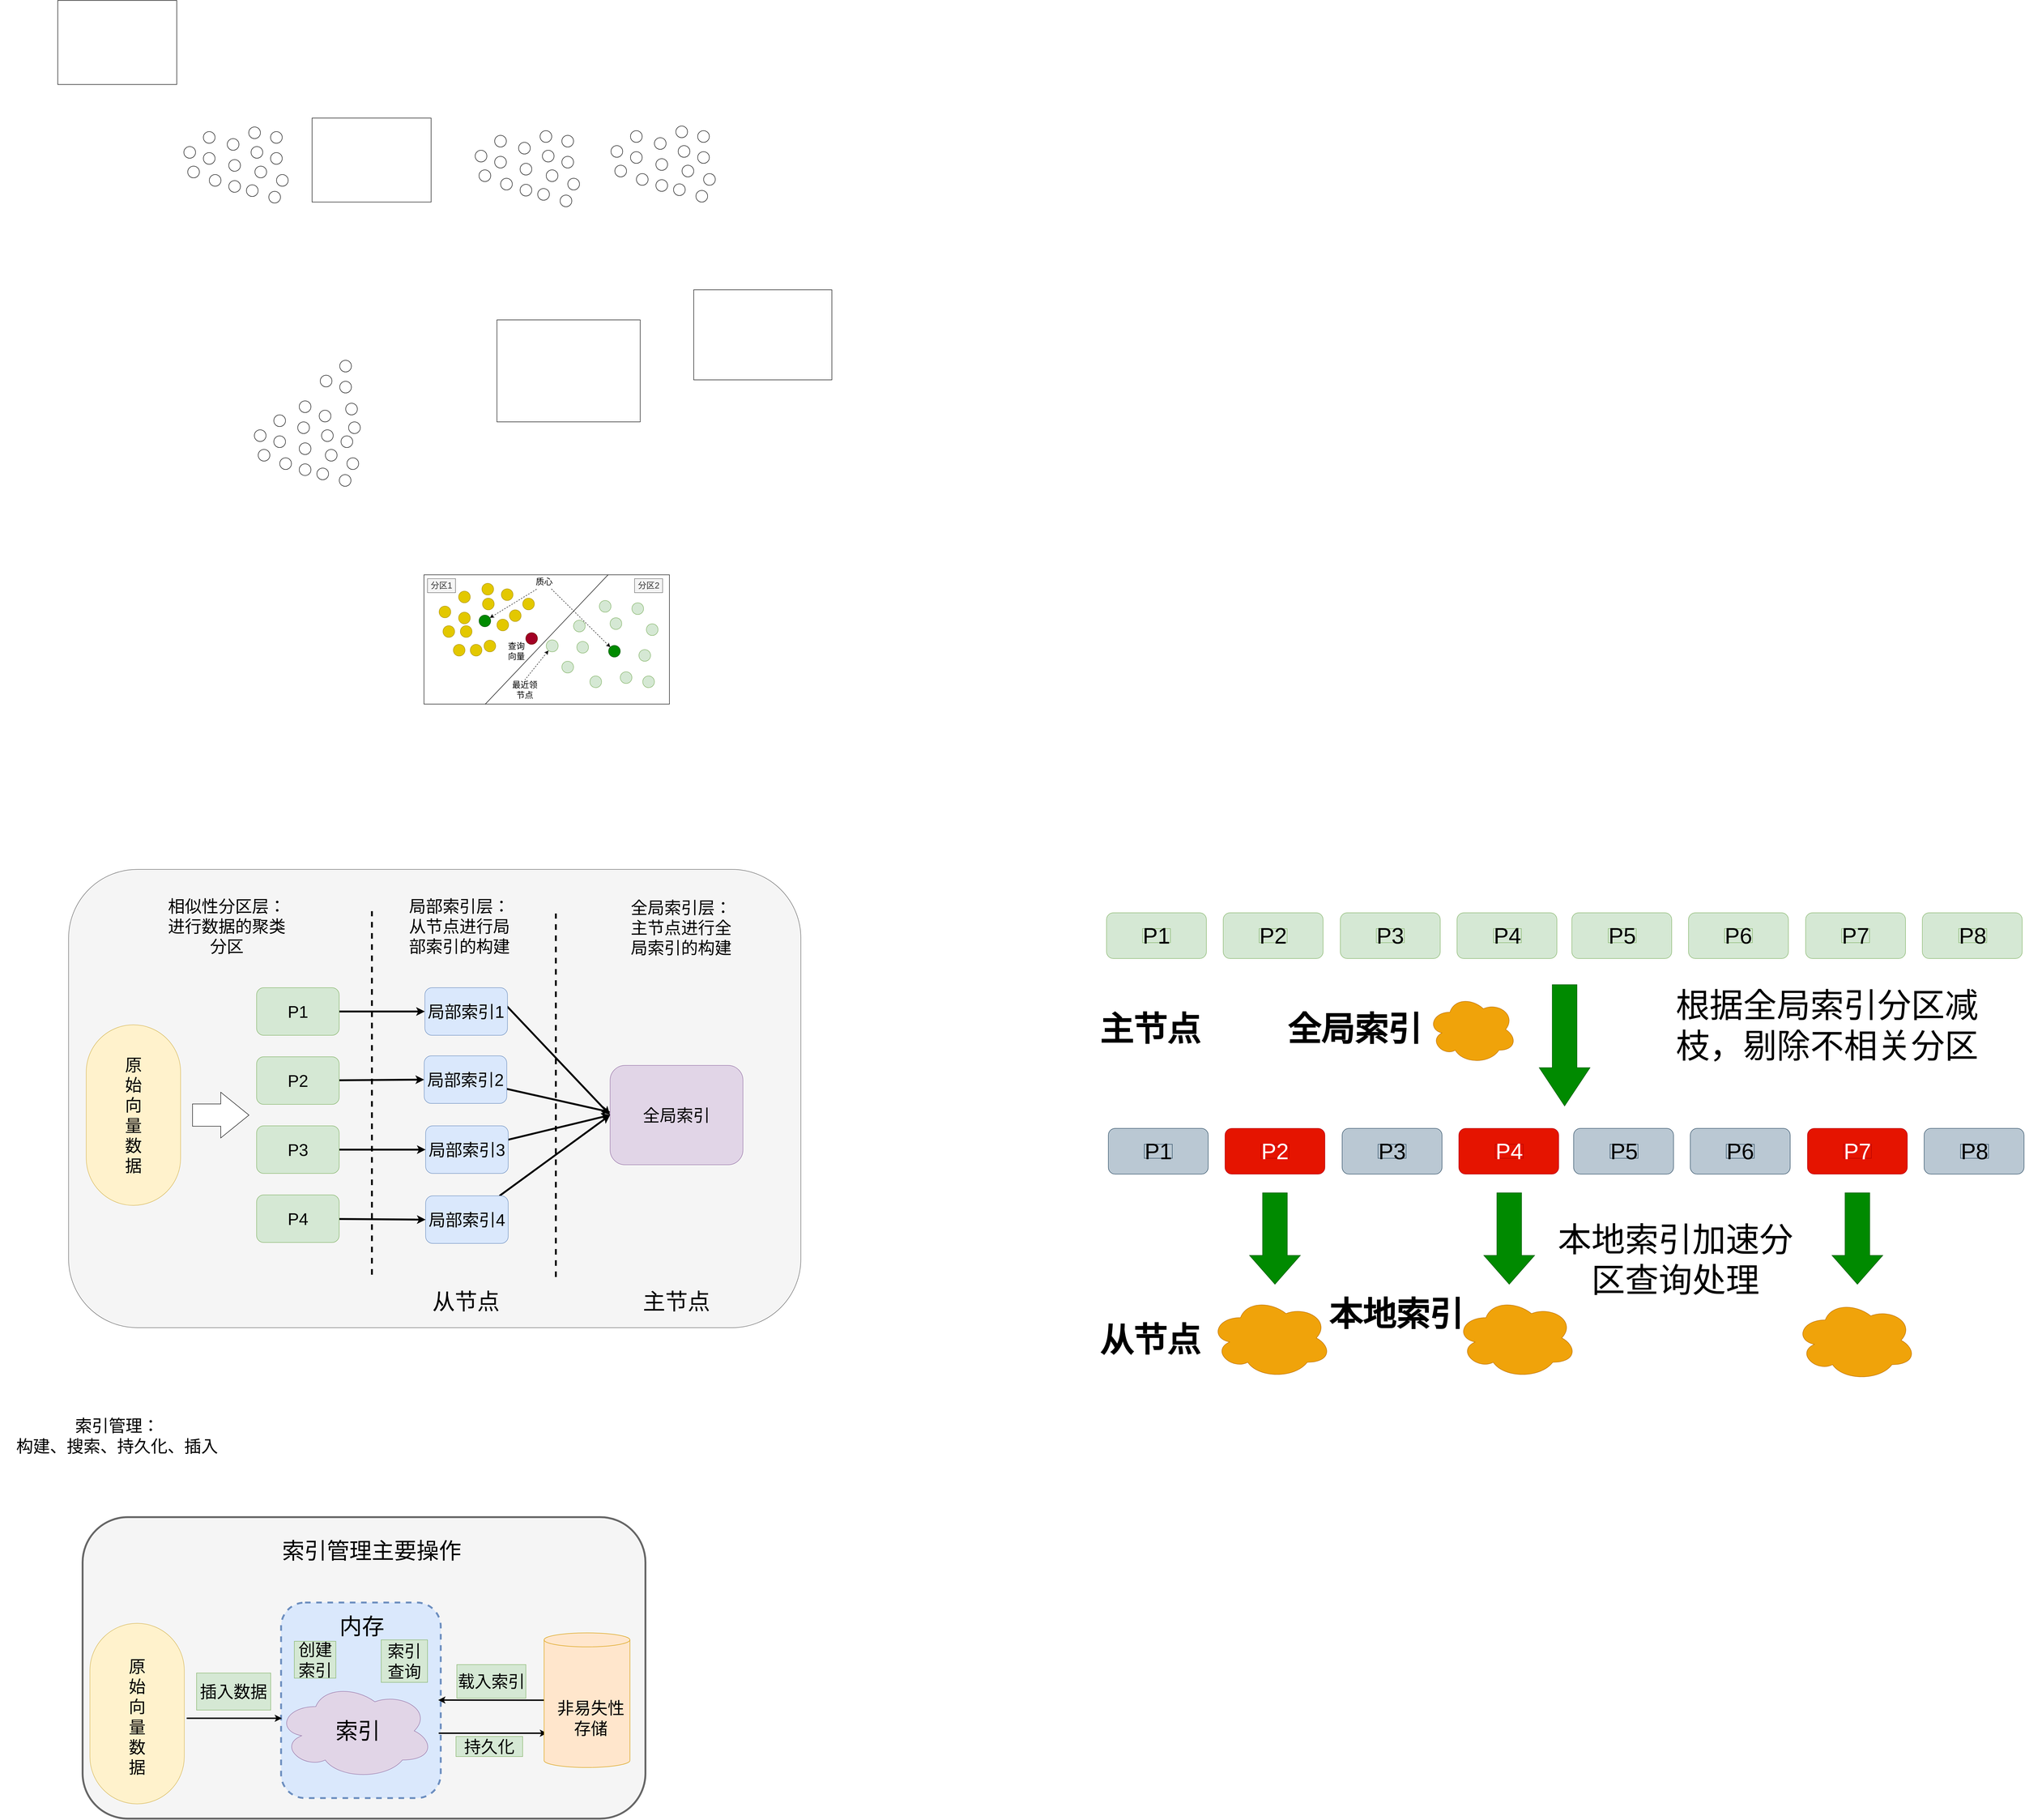 <mxfile version="16.0.0" type="github">
  <diagram id="qIW5ML4J-Icw4jlsT2Hg" name="Page-1">
    <mxGraphModel dx="7293" dy="5693" grid="0" gridSize="10" guides="1" tooltips="1" connect="1" arrows="1" fold="1" page="0" pageScale="1" pageWidth="827" pageHeight="1169" math="0" shadow="0">
      <root>
        <mxCell id="0" />
        <mxCell id="1" parent="0" />
        <mxCell id="DyQA5WAz914mw7-BLqGP-5" value="" style="rounded=0;whiteSpace=wrap;html=1;" vertex="1" parent="1">
          <mxGeometry x="-1378.53" y="-726.25" width="525.91" height="277" as="geometry" />
        </mxCell>
        <mxCell id="CZmBOX2CGXczauoR-C34-1" value="" style="rounded=1;whiteSpace=wrap;html=1;fontSize=36;strokeWidth=4;fillColor=#f5f5f5;fontColor=#333333;strokeColor=#666666;" parent="1" vertex="1">
          <mxGeometry x="-2110" y="1293" width="1206" height="646" as="geometry" />
        </mxCell>
        <mxCell id="CZmBOX2CGXczauoR-C34-2" value="" style="rounded=1;whiteSpace=wrap;html=1;fontSize=48;dashed=1;strokeWidth=4;fillColor=#dae8fc;strokeColor=#6c8ebf;" parent="1" vertex="1">
          <mxGeometry x="-1684.73" y="1476" width="342.12" height="419" as="geometry" />
        </mxCell>
        <mxCell id="CZmBOX2CGXczauoR-C34-3" value="" style="rounded=1;whiteSpace=wrap;html=1;fontSize=36;fillColor=#f5f5f5;fontColor=#333333;strokeColor=#666666;" parent="1" vertex="1">
          <mxGeometry x="-2140" y="-95" width="1569" height="982" as="geometry" />
        </mxCell>
        <mxCell id="CZmBOX2CGXczauoR-C34-4" value="" style="rounded=1;whiteSpace=wrap;html=1;fontSize=24;arcSize=50;direction=south;fillColor=#fff2cc;strokeColor=#d6b656;" parent="1" vertex="1">
          <mxGeometry x="-2102.25" y="238" width="202.25" height="387" as="geometry" />
        </mxCell>
        <mxCell id="CZmBOX2CGXczauoR-C34-5" value="&lt;font style=&quot;font-size: 36px&quot;&gt;原始向量数据&lt;/font&gt;" style="text;html=1;strokeColor=none;fillColor=none;align=center;verticalAlign=middle;whiteSpace=wrap;rounded=0;fontSize=24;" parent="1" vertex="1">
          <mxGeometry x="-2033.12" y="301.5" width="64" height="260" as="geometry" />
        </mxCell>
        <mxCell id="CZmBOX2CGXczauoR-C34-6" style="edgeStyle=none;rounded=0;orthogonalLoop=1;jettySize=auto;html=1;entryX=0;entryY=0.5;entryDx=0;entryDy=0;fontSize=36;strokeWidth=4;" parent="1" source="CZmBOX2CGXczauoR-C34-7" target="CZmBOX2CGXczauoR-C34-19" edge="1">
          <mxGeometry relative="1" as="geometry" />
        </mxCell>
        <mxCell id="CZmBOX2CGXczauoR-C34-7" value="P1" style="rounded=1;whiteSpace=wrap;html=1;fontSize=36;fillColor=#d5e8d4;strokeColor=#82b366;" parent="1" vertex="1">
          <mxGeometry x="-1737.25" y="158.5" width="177" height="102" as="geometry" />
        </mxCell>
        <mxCell id="CZmBOX2CGXczauoR-C34-8" style="edgeStyle=none;rounded=0;orthogonalLoop=1;jettySize=auto;html=1;entryX=0;entryY=0.5;entryDx=0;entryDy=0;fontSize=36;strokeWidth=4;" parent="1" source="CZmBOX2CGXczauoR-C34-9" target="CZmBOX2CGXczauoR-C34-21" edge="1">
          <mxGeometry relative="1" as="geometry" />
        </mxCell>
        <mxCell id="CZmBOX2CGXczauoR-C34-9" value="P2" style="rounded=1;whiteSpace=wrap;html=1;fontSize=36;fillColor=#d5e8d4;strokeColor=#82b366;" parent="1" vertex="1">
          <mxGeometry x="-1737.25" y="306.5" width="177" height="102" as="geometry" />
        </mxCell>
        <mxCell id="CZmBOX2CGXczauoR-C34-10" style="edgeStyle=none;rounded=0;orthogonalLoop=1;jettySize=auto;html=1;entryX=0;entryY=0.5;entryDx=0;entryDy=0;fontSize=36;strokeWidth=4;" parent="1" source="CZmBOX2CGXczauoR-C34-11" target="CZmBOX2CGXczauoR-C34-23" edge="1">
          <mxGeometry relative="1" as="geometry" />
        </mxCell>
        <mxCell id="CZmBOX2CGXczauoR-C34-11" value="P3" style="rounded=1;whiteSpace=wrap;html=1;fontSize=36;fillColor=#d5e8d4;strokeColor=#82b366;" parent="1" vertex="1">
          <mxGeometry x="-1737.25" y="454.5" width="177" height="102" as="geometry" />
        </mxCell>
        <mxCell id="CZmBOX2CGXczauoR-C34-12" style="edgeStyle=none;rounded=0;orthogonalLoop=1;jettySize=auto;html=1;entryX=0;entryY=0.5;entryDx=0;entryDy=0;fontSize=36;strokeWidth=4;" parent="1" source="CZmBOX2CGXczauoR-C34-13" target="CZmBOX2CGXczauoR-C34-25" edge="1">
          <mxGeometry relative="1" as="geometry" />
        </mxCell>
        <mxCell id="CZmBOX2CGXczauoR-C34-13" value="P4" style="rounded=1;whiteSpace=wrap;html=1;fontSize=36;fillColor=#d5e8d4;strokeColor=#82b366;" parent="1" vertex="1">
          <mxGeometry x="-1737.25" y="602.5" width="177" height="102" as="geometry" />
        </mxCell>
        <mxCell id="CZmBOX2CGXczauoR-C34-14" value="" style="shape=singleArrow;whiteSpace=wrap;html=1;fontSize=36;arrowWidth=0.486;arrowSize=0.5;" parent="1" vertex="1">
          <mxGeometry x="-1874.5" y="382.5" width="121" height="98" as="geometry" />
        </mxCell>
        <mxCell id="CZmBOX2CGXczauoR-C34-15" value="&lt;font style=&quot;font-size: 36px&quot;&gt;相似性分区层：进行数据的聚类分区&lt;/font&gt;" style="text;html=1;strokeColor=none;fillColor=none;align=center;verticalAlign=middle;whiteSpace=wrap;rounded=0;fontSize=36;" parent="1" vertex="1">
          <mxGeometry x="-1934.2" y="-33.5" width="266.25" height="120" as="geometry" />
        </mxCell>
        <mxCell id="CZmBOX2CGXczauoR-C34-16" value="" style="endArrow=none;html=1;rounded=0;fontSize=36;dashed=1;strokeWidth=4;" parent="1" edge="1">
          <mxGeometry width="50" height="50" relative="1" as="geometry">
            <mxPoint x="-1490.05" y="773.5" as="sourcePoint" />
            <mxPoint x="-1490.05" y="-5.5" as="targetPoint" />
          </mxGeometry>
        </mxCell>
        <mxCell id="CZmBOX2CGXczauoR-C34-17" value="" style="endArrow=none;html=1;rounded=0;fontSize=36;dashed=1;strokeWidth=4;" parent="1" edge="1">
          <mxGeometry width="50" height="50" relative="1" as="geometry">
            <mxPoint x="-1095.94" y="778.5" as="sourcePoint" />
            <mxPoint x="-1095.94" y="-0.5" as="targetPoint" />
          </mxGeometry>
        </mxCell>
        <mxCell id="CZmBOX2CGXczauoR-C34-18" style="edgeStyle=none;rounded=0;orthogonalLoop=1;jettySize=auto;html=1;entryX=0;entryY=0.5;entryDx=0;entryDy=0;fontSize=36;strokeWidth=4;" parent="1" target="CZmBOX2CGXczauoR-C34-28" edge="1">
          <mxGeometry relative="1" as="geometry">
            <mxPoint x="-1204.25" y="194.5" as="sourcePoint" />
          </mxGeometry>
        </mxCell>
        <mxCell id="CZmBOX2CGXczauoR-C34-19" value="局部索引1" style="rounded=1;whiteSpace=wrap;html=1;fontSize=36;fillColor=#dae8fc;strokeColor=#6c8ebf;" parent="1" vertex="1">
          <mxGeometry x="-1376.63" y="158.5" width="177" height="102" as="geometry" />
        </mxCell>
        <mxCell id="CZmBOX2CGXczauoR-C34-20" style="edgeStyle=none;rounded=0;orthogonalLoop=1;jettySize=auto;html=1;entryX=0.003;entryY=0.471;entryDx=0;entryDy=0;entryPerimeter=0;fontSize=36;strokeWidth=4;" parent="1" source="CZmBOX2CGXczauoR-C34-21" target="CZmBOX2CGXczauoR-C34-28" edge="1">
          <mxGeometry relative="1" as="geometry" />
        </mxCell>
        <mxCell id="CZmBOX2CGXczauoR-C34-21" value="局部索引2" style="rounded=1;whiteSpace=wrap;html=1;fontSize=36;fillColor=#dae8fc;strokeColor=#6c8ebf;" parent="1" vertex="1">
          <mxGeometry x="-1378.12" y="304.5" width="177" height="102" as="geometry" />
        </mxCell>
        <mxCell id="CZmBOX2CGXczauoR-C34-22" style="edgeStyle=none;rounded=0;orthogonalLoop=1;jettySize=auto;html=1;entryX=0;entryY=0.5;entryDx=0;entryDy=0;fontSize=36;strokeWidth=4;" parent="1" source="CZmBOX2CGXczauoR-C34-23" target="CZmBOX2CGXczauoR-C34-28" edge="1">
          <mxGeometry relative="1" as="geometry" />
        </mxCell>
        <mxCell id="CZmBOX2CGXczauoR-C34-23" value="局部索引3" style="rounded=1;whiteSpace=wrap;html=1;fontSize=36;fillColor=#dae8fc;strokeColor=#6c8ebf;" parent="1" vertex="1">
          <mxGeometry x="-1375" y="454.5" width="177" height="102" as="geometry" />
        </mxCell>
        <mxCell id="CZmBOX2CGXczauoR-C34-24" style="edgeStyle=none;rounded=0;orthogonalLoop=1;jettySize=auto;html=1;entryX=0;entryY=0.5;entryDx=0;entryDy=0;fontSize=36;strokeWidth=4;" parent="1" source="CZmBOX2CGXczauoR-C34-25" target="CZmBOX2CGXczauoR-C34-28" edge="1">
          <mxGeometry relative="1" as="geometry" />
        </mxCell>
        <mxCell id="CZmBOX2CGXczauoR-C34-25" value="局部索引4" style="rounded=1;whiteSpace=wrap;html=1;fontSize=36;fillColor=#dae8fc;strokeColor=#6c8ebf;" parent="1" vertex="1">
          <mxGeometry x="-1375" y="604.5" width="177" height="102" as="geometry" />
        </mxCell>
        <mxCell id="CZmBOX2CGXczauoR-C34-26" value="局部索引层：从节点进行局部索引的构建" style="text;html=1;strokeColor=none;fillColor=none;align=center;verticalAlign=middle;whiteSpace=wrap;rounded=0;fontSize=36;" parent="1" vertex="1">
          <mxGeometry x="-1415.49" y="-45" width="224.74" height="143" as="geometry" />
        </mxCell>
        <mxCell id="CZmBOX2CGXczauoR-C34-27" value="全局索引层：主节点进行全局索引的构建" style="text;html=1;strokeColor=none;fillColor=none;align=center;verticalAlign=middle;whiteSpace=wrap;rounded=0;fontSize=36;" parent="1" vertex="1">
          <mxGeometry x="-940.12" y="-41.5" width="224.74" height="143" as="geometry" />
        </mxCell>
        <mxCell id="CZmBOX2CGXczauoR-C34-28" value="全局索引" style="rounded=1;whiteSpace=wrap;html=1;fontSize=36;fillColor=#e1d5e7;strokeColor=#9673a6;" parent="1" vertex="1">
          <mxGeometry x="-979.72" y="325" width="284.72" height="213" as="geometry" />
        </mxCell>
        <mxCell id="CZmBOX2CGXczauoR-C34-29" value="索引管理：&lt;br&gt;构建、搜索、持久化、插入&lt;br&gt;" style="text;html=1;strokeColor=none;fillColor=none;align=center;verticalAlign=middle;whiteSpace=wrap;rounded=0;fontSize=36;" parent="1" vertex="1">
          <mxGeometry x="-2286.75" y="979" width="502" height="280" as="geometry" />
        </mxCell>
        <mxCell id="CZmBOX2CGXczauoR-C34-30" style="edgeStyle=none;rounded=0;orthogonalLoop=1;jettySize=auto;html=1;fontSize=36;strokeWidth=3;" parent="1" edge="1">
          <mxGeometry relative="1" as="geometry">
            <mxPoint x="-1347" y="1756" as="sourcePoint" />
            <mxPoint x="-1115" y="1756" as="targetPoint" />
          </mxGeometry>
        </mxCell>
        <mxCell id="CZmBOX2CGXczauoR-C34-31" value="" style="ellipse;shape=cloud;whiteSpace=wrap;html=1;fontSize=36;fillColor=#e1d5e7;strokeColor=#9673a6;" parent="1" vertex="1">
          <mxGeometry x="-1694.73" y="1647" width="337.45" height="208" as="geometry" />
        </mxCell>
        <mxCell id="CZmBOX2CGXczauoR-C34-32" value="" style="rounded=1;whiteSpace=wrap;html=1;fontSize=24;arcSize=50;direction=south;fillColor=#fff2cc;strokeColor=#d6b656;" parent="1" vertex="1">
          <mxGeometry x="-2094.34" y="1520.5" width="202.25" height="387" as="geometry" />
        </mxCell>
        <mxCell id="CZmBOX2CGXczauoR-C34-33" value="&lt;font style=&quot;font-size: 36px&quot;&gt;原始向量数据&lt;/font&gt;" style="text;html=1;strokeColor=none;fillColor=none;align=center;verticalAlign=middle;whiteSpace=wrap;rounded=0;fontSize=24;" parent="1" vertex="1">
          <mxGeometry x="-2025.22" y="1590.5" width="64" height="260" as="geometry" />
        </mxCell>
        <mxCell id="CZmBOX2CGXczauoR-C34-34" style="rounded=0;orthogonalLoop=1;jettySize=auto;html=1;fontSize=36;strokeWidth=3;exitX=0;exitY=0.5;exitDx=0;exitDy=0;exitPerimeter=0;" parent="1" source="CZmBOX2CGXczauoR-C34-35" edge="1">
          <mxGeometry relative="1" as="geometry">
            <mxPoint x="-1348" y="1685" as="targetPoint" />
          </mxGeometry>
        </mxCell>
        <mxCell id="CZmBOX2CGXczauoR-C34-35" value="" style="shape=cylinder3;whiteSpace=wrap;html=1;boundedLbl=1;backgroundOutline=1;size=15;fontSize=36;fillColor=#ffe6cc;strokeColor=#d79b00;" parent="1" vertex="1">
          <mxGeometry x="-1121.23" y="1541" width="184" height="288.5" as="geometry" />
        </mxCell>
        <mxCell id="CZmBOX2CGXczauoR-C34-36" value="持久化" style="text;html=1;strokeColor=#82b366;fillColor=#d5e8d4;align=center;verticalAlign=middle;whiteSpace=wrap;rounded=0;fontSize=36;" parent="1" vertex="1">
          <mxGeometry x="-1309.99" y="1763" width="142.99" height="43" as="geometry" />
        </mxCell>
        <mxCell id="CZmBOX2CGXczauoR-C34-37" value="载入索引" style="text;html=1;strokeColor=#82b366;fillColor=#d5e8d4;align=center;verticalAlign=middle;whiteSpace=wrap;rounded=0;fontSize=36;" parent="1" vertex="1">
          <mxGeometry x="-1308.12" y="1609" width="148" height="72" as="geometry" />
        </mxCell>
        <mxCell id="CZmBOX2CGXczauoR-C34-38" value="插入数据" style="text;html=1;strokeColor=#82b366;fillColor=#d5e8d4;align=center;verticalAlign=middle;whiteSpace=wrap;rounded=0;fontSize=36;" parent="1" vertex="1">
          <mxGeometry x="-1865.86" y="1627" width="159" height="79.5" as="geometry" />
        </mxCell>
        <mxCell id="CZmBOX2CGXczauoR-C34-39" value="&lt;font style=&quot;font-size: 48px&quot;&gt;索引&lt;/font&gt;" style="text;html=1;strokeColor=none;fillColor=none;align=center;verticalAlign=middle;whiteSpace=wrap;rounded=0;fontSize=36;" parent="1" vertex="1">
          <mxGeometry x="-1593.74" y="1736" width="148" height="30" as="geometry" />
        </mxCell>
        <mxCell id="CZmBOX2CGXczauoR-C34-40" value="&lt;font style=&quot;font-size: 48px&quot;&gt;内存&lt;/font&gt;" style="text;html=1;strokeColor=none;fillColor=none;align=center;verticalAlign=middle;whiteSpace=wrap;rounded=0;dashed=1;fontSize=48;" parent="1" vertex="1">
          <mxGeometry x="-1587.99" y="1457" width="153" height="140" as="geometry" />
        </mxCell>
        <mxCell id="CZmBOX2CGXczauoR-C34-41" value="" style="endArrow=classic;html=1;rounded=0;fontSize=36;strokeWidth=3;" parent="1" edge="1">
          <mxGeometry width="50" height="50" relative="1" as="geometry">
            <mxPoint x="-1887" y="1724.0" as="sourcePoint" />
            <mxPoint x="-1683" y="1724.0" as="targetPoint" />
          </mxGeometry>
        </mxCell>
        <mxCell id="CZmBOX2CGXczauoR-C34-42" value="非易失性存储" style="text;html=1;strokeColor=none;fillColor=none;align=center;verticalAlign=middle;whiteSpace=wrap;rounded=0;fontSize=36;" parent="1" vertex="1">
          <mxGeometry x="-1098" y="1702.75" width="154.23" height="43" as="geometry" />
        </mxCell>
        <mxCell id="CZmBOX2CGXczauoR-C34-43" value="创建索引" style="text;html=1;strokeColor=#82b366;fillColor=#d5e8d4;align=center;verticalAlign=middle;whiteSpace=wrap;rounded=0;fontSize=36;" parent="1" vertex="1">
          <mxGeometry x="-1656.38" y="1559" width="89" height="79" as="geometry" />
        </mxCell>
        <mxCell id="CZmBOX2CGXczauoR-C34-44" value="索引查询" style="text;html=1;strokeColor=#82b366;fillColor=#d5e8d4;align=center;verticalAlign=middle;whiteSpace=wrap;rounded=0;fontSize=36;" parent="1" vertex="1">
          <mxGeometry x="-1470.23" y="1556" width="99.23" height="91" as="geometry" />
        </mxCell>
        <mxCell id="CZmBOX2CGXczauoR-C34-45" value="&lt;font style=&quot;font-size: 48px&quot;&gt;索引管理主要操作&lt;/font&gt;" style="text;html=1;strokeColor=none;fillColor=none;align=center;verticalAlign=middle;whiteSpace=wrap;rounded=1;dashed=1;fontSize=48;" parent="1" vertex="1">
          <mxGeometry x="-1700.26" y="1295" width="419" height="140" as="geometry" />
        </mxCell>
        <mxCell id="CZmBOX2CGXczauoR-C34-46" value="&lt;font style=&quot;font-size: 48px&quot;&gt;从节点&lt;/font&gt;" style="text;html=1;strokeColor=none;fillColor=none;align=center;verticalAlign=middle;whiteSpace=wrap;rounded=0;" parent="1" vertex="1">
          <mxGeometry x="-1380.82" y="805" width="185.38" height="52" as="geometry" />
        </mxCell>
        <mxCell id="CZmBOX2CGXczauoR-C34-47" value="&lt;font style=&quot;font-size: 48px&quot;&gt;主节点&lt;/font&gt;" style="text;html=1;strokeColor=none;fillColor=none;align=center;verticalAlign=middle;whiteSpace=wrap;rounded=0;" parent="1" vertex="1">
          <mxGeometry x="-930.05" y="816" width="185.38" height="30" as="geometry" />
        </mxCell>
        <mxCell id="2JOY8OT8ZH7SU-0Lw7vG-3" value="" style="rounded=1;whiteSpace=wrap;html=1;fillColor=#d5e8d4;strokeColor=#82b366;" parent="1" vertex="1">
          <mxGeometry x="84" y="-2" width="214" height="98" as="geometry" />
        </mxCell>
        <mxCell id="2JOY8OT8ZH7SU-0Lw7vG-4" value="" style="rounded=1;whiteSpace=wrap;html=1;fillColor=#d5e8d4;strokeColor=#82b366;" parent="1" vertex="1">
          <mxGeometry x="334" y="-2" width="214" height="98" as="geometry" />
        </mxCell>
        <mxCell id="2JOY8OT8ZH7SU-0Lw7vG-14" value="&lt;font style=&quot;font-size: 48px&quot;&gt;P2&lt;/font&gt;" style="text;html=1;strokeColor=#82b366;fillColor=#d5e8d4;align=center;verticalAlign=middle;whiteSpace=wrap;rounded=0;" parent="1" vertex="1">
          <mxGeometry x="411" y="32" width="60" height="30" as="geometry" />
        </mxCell>
        <mxCell id="2JOY8OT8ZH7SU-0Lw7vG-15" value="&lt;font style=&quot;font-size: 48px&quot;&gt;P1&lt;/font&gt;" style="text;html=1;strokeColor=#82b366;fillColor=#d5e8d4;align=center;verticalAlign=middle;whiteSpace=wrap;rounded=0;" parent="1" vertex="1">
          <mxGeometry x="161" y="32" width="60" height="30" as="geometry" />
        </mxCell>
        <mxCell id="2JOY8OT8ZH7SU-0Lw7vG-20" value="" style="rounded=1;whiteSpace=wrap;html=1;fillColor=#d5e8d4;strokeColor=#82b366;" parent="1" vertex="1">
          <mxGeometry x="585" y="-2" width="214" height="98" as="geometry" />
        </mxCell>
        <mxCell id="2JOY8OT8ZH7SU-0Lw7vG-21" value="" style="rounded=1;whiteSpace=wrap;html=1;fillColor=#d5e8d4;strokeColor=#82b366;" parent="1" vertex="1">
          <mxGeometry x="835" y="-2" width="214" height="98" as="geometry" />
        </mxCell>
        <mxCell id="2JOY8OT8ZH7SU-0Lw7vG-22" value="&lt;font style=&quot;font-size: 48px&quot;&gt;P4&lt;/font&gt;" style="text;html=1;strokeColor=#82b366;fillColor=#d5e8d4;align=center;verticalAlign=middle;whiteSpace=wrap;rounded=0;" parent="1" vertex="1">
          <mxGeometry x="913" y="32" width="60" height="30" as="geometry" />
        </mxCell>
        <mxCell id="2JOY8OT8ZH7SU-0Lw7vG-23" value="&lt;font style=&quot;font-size: 48px&quot;&gt;P3&lt;/font&gt;" style="text;html=1;strokeColor=#82b366;fillColor=#d5e8d4;align=center;verticalAlign=middle;whiteSpace=wrap;rounded=0;" parent="1" vertex="1">
          <mxGeometry x="662" y="32" width="60" height="30" as="geometry" />
        </mxCell>
        <mxCell id="2JOY8OT8ZH7SU-0Lw7vG-24" value="" style="rounded=1;whiteSpace=wrap;html=1;fillColor=#d5e8d4;strokeColor=#82b366;" parent="1" vertex="1">
          <mxGeometry x="1081" y="-2" width="214" height="98" as="geometry" />
        </mxCell>
        <mxCell id="2JOY8OT8ZH7SU-0Lw7vG-25" value="" style="rounded=1;whiteSpace=wrap;html=1;fillColor=#d5e8d4;strokeColor=#82b366;" parent="1" vertex="1">
          <mxGeometry x="1331" y="-2" width="214" height="98" as="geometry" />
        </mxCell>
        <mxCell id="2JOY8OT8ZH7SU-0Lw7vG-26" value="&lt;font style=&quot;font-size: 48px&quot;&gt;P6&lt;/font&gt;" style="text;html=1;strokeColor=#82b366;fillColor=#d5e8d4;align=center;verticalAlign=middle;whiteSpace=wrap;rounded=0;" parent="1" vertex="1">
          <mxGeometry x="1408" y="32" width="60" height="30" as="geometry" />
        </mxCell>
        <mxCell id="2JOY8OT8ZH7SU-0Lw7vG-27" value="&lt;font style=&quot;font-size: 48px&quot;&gt;P5&lt;/font&gt;" style="text;html=1;strokeColor=#82b366;fillColor=#d5e8d4;align=center;verticalAlign=middle;whiteSpace=wrap;rounded=0;" parent="1" vertex="1">
          <mxGeometry x="1159" y="32" width="60" height="30" as="geometry" />
        </mxCell>
        <mxCell id="2JOY8OT8ZH7SU-0Lw7vG-28" value="" style="rounded=1;whiteSpace=wrap;html=1;fillColor=#d5e8d4;strokeColor=#82b366;" parent="1" vertex="1">
          <mxGeometry x="1582" y="-2" width="214" height="98" as="geometry" />
        </mxCell>
        <mxCell id="2JOY8OT8ZH7SU-0Lw7vG-29" value="" style="rounded=1;whiteSpace=wrap;html=1;fillColor=#d5e8d4;strokeColor=#82b366;" parent="1" vertex="1">
          <mxGeometry x="1832" y="-2" width="214" height="98" as="geometry" />
        </mxCell>
        <mxCell id="2JOY8OT8ZH7SU-0Lw7vG-30" value="&lt;font style=&quot;font-size: 48px&quot;&gt;P8&lt;/font&gt;" style="text;html=1;strokeColor=#82b366;fillColor=#d5e8d4;align=center;verticalAlign=middle;whiteSpace=wrap;rounded=0;" parent="1" vertex="1">
          <mxGeometry x="1910" y="32" width="60" height="30" as="geometry" />
        </mxCell>
        <mxCell id="2JOY8OT8ZH7SU-0Lw7vG-31" value="&lt;font style=&quot;font-size: 48px&quot;&gt;P7&lt;/font&gt;" style="text;html=1;strokeColor=#82b366;fillColor=#d5e8d4;align=center;verticalAlign=middle;whiteSpace=wrap;rounded=0;" parent="1" vertex="1">
          <mxGeometry x="1659" y="32" width="60" height="30" as="geometry" />
        </mxCell>
        <mxCell id="2JOY8OT8ZH7SU-0Lw7vG-32" value="" style="shape=singleArrow;direction=south;whiteSpace=wrap;html=1;fontSize=48;arrowWidth=0.486;arrowSize=0.316;fillColor=#008a00;fontColor=#ffffff;strokeColor=#005700;" parent="1" vertex="1">
          <mxGeometry x="1011" y="152" width="109" height="260" as="geometry" />
        </mxCell>
        <mxCell id="2JOY8OT8ZH7SU-0Lw7vG-33" value="" style="ellipse;shape=cloud;whiteSpace=wrap;html=1;fontSize=48;fillColor=#f0a30a;fontColor=#000000;strokeColor=#BD7000;" parent="1" vertex="1">
          <mxGeometry x="772" y="174" width="191" height="148" as="geometry" />
        </mxCell>
        <mxCell id="2JOY8OT8ZH7SU-0Lw7vG-34" value="&lt;b&gt;&lt;font style=&quot;font-size: 72px&quot;&gt;全局索引&lt;/font&gt;&lt;/b&gt;" style="text;html=1;strokeColor=none;fillColor=none;align=center;verticalAlign=middle;whiteSpace=wrap;rounded=0;fontSize=48;" parent="1" vertex="1">
          <mxGeometry x="463" y="233" width="305" height="30" as="geometry" />
        </mxCell>
        <mxCell id="2JOY8OT8ZH7SU-0Lw7vG-35" value="根据全局索引分区减枝，剔除不相关分区" style="text;html=1;strokeColor=none;fillColor=none;align=center;verticalAlign=middle;whiteSpace=wrap;rounded=0;fontSize=72;" parent="1" vertex="1">
          <mxGeometry x="1285" y="225" width="686" height="30" as="geometry" />
        </mxCell>
        <mxCell id="2JOY8OT8ZH7SU-0Lw7vG-36" value="" style="rounded=1;whiteSpace=wrap;html=1;fillColor=#bac8d3;strokeColor=#23445d;" parent="1" vertex="1">
          <mxGeometry x="87.86" y="460" width="214" height="98" as="geometry" />
        </mxCell>
        <mxCell id="2JOY8OT8ZH7SU-0Lw7vG-37" value="" style="rounded=1;whiteSpace=wrap;html=1;fillColor=#e51400;strokeColor=#B20000;fontColor=#ffffff;" parent="1" vertex="1">
          <mxGeometry x="337.86" y="460" width="214" height="98" as="geometry" />
        </mxCell>
        <mxCell id="2JOY8OT8ZH7SU-0Lw7vG-38" value="&lt;font style=&quot;font-size: 48px&quot;&gt;P2&lt;/font&gt;" style="text;html=1;strokeColor=#B20000;fillColor=#e51400;align=center;verticalAlign=middle;whiteSpace=wrap;rounded=0;fontColor=#ffffff;" parent="1" vertex="1">
          <mxGeometry x="414.86" y="494" width="60" height="30" as="geometry" />
        </mxCell>
        <mxCell id="2JOY8OT8ZH7SU-0Lw7vG-39" value="&lt;font style=&quot;font-size: 48px&quot;&gt;P1&lt;/font&gt;" style="text;html=1;strokeColor=#23445d;fillColor=#bac8d3;align=center;verticalAlign=middle;whiteSpace=wrap;rounded=0;" parent="1" vertex="1">
          <mxGeometry x="164.86" y="494" width="60" height="30" as="geometry" />
        </mxCell>
        <mxCell id="2JOY8OT8ZH7SU-0Lw7vG-40" value="" style="rounded=1;whiteSpace=wrap;html=1;fillColor=#bac8d3;strokeColor=#23445d;" parent="1" vertex="1">
          <mxGeometry x="588.86" y="460" width="214" height="98" as="geometry" />
        </mxCell>
        <mxCell id="2JOY8OT8ZH7SU-0Lw7vG-41" value="" style="rounded=1;whiteSpace=wrap;html=1;fillColor=#e51400;strokeColor=#B20000;fontColor=#ffffff;" parent="1" vertex="1">
          <mxGeometry x="838.86" y="460" width="214" height="98" as="geometry" />
        </mxCell>
        <mxCell id="2JOY8OT8ZH7SU-0Lw7vG-42" value="&lt;font style=&quot;font-size: 48px&quot;&gt;P4&lt;/font&gt;" style="text;html=1;strokeColor=#B20000;fillColor=#e51400;align=center;verticalAlign=middle;whiteSpace=wrap;rounded=0;fontColor=#ffffff;" parent="1" vertex="1">
          <mxGeometry x="916.86" y="494" width="60" height="30" as="geometry" />
        </mxCell>
        <mxCell id="2JOY8OT8ZH7SU-0Lw7vG-43" value="&lt;font style=&quot;font-size: 48px&quot;&gt;P3&lt;/font&gt;" style="text;html=1;strokeColor=#23445d;fillColor=#bac8d3;align=center;verticalAlign=middle;whiteSpace=wrap;rounded=0;" parent="1" vertex="1">
          <mxGeometry x="665.86" y="494" width="60" height="30" as="geometry" />
        </mxCell>
        <mxCell id="2JOY8OT8ZH7SU-0Lw7vG-44" value="" style="rounded=1;whiteSpace=wrap;html=1;fillColor=#bac8d3;strokeColor=#23445d;" parent="1" vertex="1">
          <mxGeometry x="1084.86" y="460" width="214" height="98" as="geometry" />
        </mxCell>
        <mxCell id="2JOY8OT8ZH7SU-0Lw7vG-45" value="" style="rounded=1;whiteSpace=wrap;html=1;fillColor=#bac8d3;strokeColor=#23445d;" parent="1" vertex="1">
          <mxGeometry x="1334.86" y="460" width="214" height="98" as="geometry" />
        </mxCell>
        <mxCell id="2JOY8OT8ZH7SU-0Lw7vG-46" value="&lt;font style=&quot;font-size: 48px&quot;&gt;P6&lt;/font&gt;" style="text;html=1;strokeColor=#23445d;fillColor=#bac8d3;align=center;verticalAlign=middle;whiteSpace=wrap;rounded=0;" parent="1" vertex="1">
          <mxGeometry x="1411.86" y="494" width="60" height="30" as="geometry" />
        </mxCell>
        <mxCell id="2JOY8OT8ZH7SU-0Lw7vG-47" value="&lt;font style=&quot;font-size: 48px&quot;&gt;P5&lt;/font&gt;" style="text;html=1;strokeColor=#23445d;fillColor=#bac8d3;align=center;verticalAlign=middle;whiteSpace=wrap;rounded=0;" parent="1" vertex="1">
          <mxGeometry x="1162.86" y="494" width="60" height="30" as="geometry" />
        </mxCell>
        <mxCell id="2JOY8OT8ZH7SU-0Lw7vG-48" value="" style="rounded=1;whiteSpace=wrap;html=1;fillColor=#e51400;strokeColor=#B20000;fontColor=#ffffff;" parent="1" vertex="1">
          <mxGeometry x="1585.86" y="460" width="214" height="98" as="geometry" />
        </mxCell>
        <mxCell id="2JOY8OT8ZH7SU-0Lw7vG-49" value="" style="rounded=1;whiteSpace=wrap;html=1;fillColor=#bac8d3;strokeColor=#23445d;" parent="1" vertex="1">
          <mxGeometry x="1835.86" y="460" width="214" height="98" as="geometry" />
        </mxCell>
        <mxCell id="2JOY8OT8ZH7SU-0Lw7vG-50" value="&lt;font style=&quot;font-size: 48px&quot;&gt;P8&lt;/font&gt;" style="text;html=1;strokeColor=#23445d;fillColor=#bac8d3;align=center;verticalAlign=middle;whiteSpace=wrap;rounded=0;" parent="1" vertex="1">
          <mxGeometry x="1913.86" y="494" width="60" height="30" as="geometry" />
        </mxCell>
        <mxCell id="2JOY8OT8ZH7SU-0Lw7vG-51" value="&lt;font style=&quot;font-size: 48px&quot;&gt;P7&lt;/font&gt;" style="text;html=1;strokeColor=#B20000;fillColor=#e51400;align=center;verticalAlign=middle;whiteSpace=wrap;rounded=0;fontColor=#ffffff;" parent="1" vertex="1">
          <mxGeometry x="1662.86" y="494" width="60" height="30" as="geometry" />
        </mxCell>
        <mxCell id="2JOY8OT8ZH7SU-0Lw7vG-52" value="" style="shape=singleArrow;direction=south;whiteSpace=wrap;html=1;fontSize=48;arrowWidth=0.486;arrowSize=0.316;fillColor=#008a00;fontColor=#ffffff;strokeColor=#005700;" parent="1" vertex="1">
          <mxGeometry x="390.36" y="598" width="109" height="196" as="geometry" />
        </mxCell>
        <mxCell id="2JOY8OT8ZH7SU-0Lw7vG-53" value="" style="shape=singleArrow;direction=south;whiteSpace=wrap;html=1;fontSize=48;arrowWidth=0.486;arrowSize=0.316;fillColor=#008a00;fontColor=#ffffff;strokeColor=#005700;" parent="1" vertex="1">
          <mxGeometry x="892.36" y="598" width="109" height="196" as="geometry" />
        </mxCell>
        <mxCell id="2JOY8OT8ZH7SU-0Lw7vG-54" value="" style="shape=singleArrow;direction=south;whiteSpace=wrap;html=1;fontSize=48;arrowWidth=0.486;arrowSize=0.316;fillColor=#008a00;fontColor=#ffffff;strokeColor=#005700;" parent="1" vertex="1">
          <mxGeometry x="1638.36" y="598" width="109" height="196" as="geometry" />
        </mxCell>
        <mxCell id="2JOY8OT8ZH7SU-0Lw7vG-55" value="" style="ellipse;shape=cloud;whiteSpace=wrap;html=1;fontSize=72;fillColor=#f0a30a;fontColor=#000000;strokeColor=#BD7000;" parent="1" vertex="1">
          <mxGeometry x="306" y="822" width="260" height="174" as="geometry" />
        </mxCell>
        <mxCell id="2JOY8OT8ZH7SU-0Lw7vG-56" value="" style="ellipse;shape=cloud;whiteSpace=wrap;html=1;fontSize=72;fillColor=#f0a30a;fontColor=#000000;strokeColor=#BD7000;" parent="1" vertex="1">
          <mxGeometry x="832" y="822" width="260" height="174" as="geometry" />
        </mxCell>
        <mxCell id="2JOY8OT8ZH7SU-0Lw7vG-57" value="" style="ellipse;shape=cloud;whiteSpace=wrap;html=1;fontSize=72;fillColor=#f0a30a;fontColor=#000000;strokeColor=#BD7000;" parent="1" vertex="1">
          <mxGeometry x="1559" y="827" width="260" height="174" as="geometry" />
        </mxCell>
        <mxCell id="2JOY8OT8ZH7SU-0Lw7vG-58" value="&lt;b&gt;&lt;font style=&quot;font-size: 72px&quot;&gt;本地索引&lt;/font&gt;&lt;/b&gt;" style="text;html=1;strokeColor=none;fillColor=none;align=center;verticalAlign=middle;whiteSpace=wrap;rounded=0;fontSize=48;" parent="1" vertex="1">
          <mxGeometry x="551.86" y="844" width="305" height="30" as="geometry" />
        </mxCell>
        <mxCell id="2JOY8OT8ZH7SU-0Lw7vG-59" value="&lt;span style=&quot;font-size: 72px&quot;&gt;&lt;b&gt;主节点&lt;/b&gt;&lt;/span&gt;" style="text;html=1;strokeColor=none;fillColor=none;align=center;verticalAlign=middle;whiteSpace=wrap;rounded=0;fontSize=48;" parent="1" vertex="1">
          <mxGeometry x="25" y="233" width="305" height="30" as="geometry" />
        </mxCell>
        <mxCell id="2JOY8OT8ZH7SU-0Lw7vG-60" value="&lt;span style=&quot;font-size: 72px&quot;&gt;&lt;b&gt;从节点&lt;/b&gt;&lt;/span&gt;" style="text;html=1;strokeColor=none;fillColor=none;align=center;verticalAlign=middle;whiteSpace=wrap;rounded=0;fontSize=48;" parent="1" vertex="1">
          <mxGeometry x="25" y="899" width="305" height="30" as="geometry" />
        </mxCell>
        <mxCell id="2JOY8OT8ZH7SU-0Lw7vG-61" value="本地索引加速分区查询处理" style="text;html=1;strokeColor=none;fillColor=none;align=center;verticalAlign=middle;whiteSpace=wrap;rounded=0;fontSize=72;" parent="1" vertex="1">
          <mxGeometry x="1018" y="727" width="570" height="30" as="geometry" />
        </mxCell>
        <mxCell id="DyQA5WAz914mw7-BLqGP-6" style="rounded=0;orthogonalLoop=1;jettySize=auto;html=1;entryX=0.25;entryY=1;entryDx=0;entryDy=0;" edge="1" parent="1" source="DyQA5WAz914mw7-BLqGP-5" target="DyQA5WAz914mw7-BLqGP-5">
          <mxGeometry relative="1" as="geometry" />
        </mxCell>
        <mxCell id="DyQA5WAz914mw7-BLqGP-7" style="edgeStyle=none;rounded=0;orthogonalLoop=1;jettySize=auto;html=1;entryX=0.25;entryY=1;entryDx=0;entryDy=0;" edge="1" parent="1" source="DyQA5WAz914mw7-BLqGP-5" target="DyQA5WAz914mw7-BLqGP-5">
          <mxGeometry relative="1" as="geometry" />
        </mxCell>
        <mxCell id="DyQA5WAz914mw7-BLqGP-8" style="edgeStyle=none;rounded=0;orthogonalLoop=1;jettySize=auto;html=1;entryX=0.25;entryY=1;entryDx=0;entryDy=0;" edge="1" parent="1" source="DyQA5WAz914mw7-BLqGP-5" target="DyQA5WAz914mw7-BLqGP-5">
          <mxGeometry relative="1" as="geometry" />
        </mxCell>
        <mxCell id="DyQA5WAz914mw7-BLqGP-13" value="" style="ellipse;whiteSpace=wrap;html=1;aspect=fixed;" vertex="1" parent="1">
          <mxGeometry x="-1602" y="-1654" width="25" height="25" as="geometry" />
        </mxCell>
        <mxCell id="DyQA5WAz914mw7-BLqGP-14" value="" style="ellipse;whiteSpace=wrap;html=1;aspect=fixed;" vertex="1" parent="1">
          <mxGeometry x="-1560.25" y="-1641" width="25" height="25" as="geometry" />
        </mxCell>
        <mxCell id="DyQA5WAz914mw7-BLqGP-16" value="" style="ellipse;whiteSpace=wrap;html=1;aspect=fixed;" vertex="1" parent="1">
          <mxGeometry x="-1593.74" y="-1612" width="25" height="25" as="geometry" />
        </mxCell>
        <mxCell id="DyQA5WAz914mw7-BLqGP-17" value="" style="ellipse;whiteSpace=wrap;html=1;aspect=fixed;" vertex="1" parent="1">
          <mxGeometry x="-1560.25" y="-1686" width="25" height="25" as="geometry" />
        </mxCell>
        <mxCell id="DyQA5WAz914mw7-BLqGP-32" value="" style="ellipse;whiteSpace=wrap;html=1;aspect=fixed;" vertex="1" parent="1">
          <mxGeometry x="-1547.51" y="-1594" width="25" height="25" as="geometry" />
        </mxCell>
        <mxCell id="DyQA5WAz914mw7-BLqGP-33" value="" style="ellipse;whiteSpace=wrap;html=1;aspect=fixed;" vertex="1" parent="1">
          <mxGeometry x="-1505.76" y="-1581" width="25" height="25" as="geometry" />
        </mxCell>
        <mxCell id="DyQA5WAz914mw7-BLqGP-34" value="" style="ellipse;whiteSpace=wrap;html=1;aspect=fixed;" vertex="1" parent="1">
          <mxGeometry x="-1463" y="-1696" width="25" height="25" as="geometry" />
        </mxCell>
        <mxCell id="DyQA5WAz914mw7-BLqGP-35" value="" style="ellipse;whiteSpace=wrap;html=1;aspect=fixed;" vertex="1" parent="1">
          <mxGeometry x="-1505.76" y="-1626" width="25" height="25" as="geometry" />
        </mxCell>
        <mxCell id="DyQA5WAz914mw7-BLqGP-37" value="" style="ellipse;whiteSpace=wrap;html=1;aspect=fixed;" vertex="1" parent="1">
          <mxGeometry x="-1458.02" y="-1654" width="25" height="25" as="geometry" />
        </mxCell>
        <mxCell id="DyQA5WAz914mw7-BLqGP-38" value="" style="ellipse;whiteSpace=wrap;html=1;aspect=fixed;" vertex="1" parent="1">
          <mxGeometry x="-1416.27" y="-1641" width="25" height="25" as="geometry" />
        </mxCell>
        <mxCell id="DyQA5WAz914mw7-BLqGP-39" value="" style="ellipse;whiteSpace=wrap;html=1;aspect=fixed;" vertex="1" parent="1">
          <mxGeometry x="-1449.76" y="-1612" width="25" height="25" as="geometry" />
        </mxCell>
        <mxCell id="DyQA5WAz914mw7-BLqGP-40" value="" style="ellipse;whiteSpace=wrap;html=1;aspect=fixed;" vertex="1" parent="1">
          <mxGeometry x="-1416.27" y="-1686" width="25" height="25" as="geometry" />
        </mxCell>
        <mxCell id="DyQA5WAz914mw7-BLqGP-41" value="" style="ellipse;whiteSpace=wrap;html=1;aspect=fixed;" vertex="1" parent="1">
          <mxGeometry x="-1403.53" y="-1594" width="25" height="25" as="geometry" />
        </mxCell>
        <mxCell id="DyQA5WAz914mw7-BLqGP-42" value="" style="ellipse;whiteSpace=wrap;html=1;aspect=fixed;" vertex="1" parent="1">
          <mxGeometry x="-1468" y="-1572" width="25" height="25" as="geometry" />
        </mxCell>
        <mxCell id="DyQA5WAz914mw7-BLqGP-43" value="" style="ellipse;whiteSpace=wrap;html=1;aspect=fixed;" vertex="1" parent="1">
          <mxGeometry x="-1509" y="-1671" width="25" height="25" as="geometry" />
        </mxCell>
        <mxCell id="DyQA5WAz914mw7-BLqGP-44" value="" style="ellipse;whiteSpace=wrap;html=1;aspect=fixed;" vertex="1" parent="1">
          <mxGeometry x="-1420" y="-1558" width="25" height="25" as="geometry" />
        </mxCell>
        <mxCell id="DyQA5WAz914mw7-BLqGP-46" value="" style="ellipse;whiteSpace=wrap;html=1;aspect=fixed;" vertex="1" parent="1">
          <mxGeometry x="-1893" y="-1644" width="25" height="25" as="geometry" />
        </mxCell>
        <mxCell id="DyQA5WAz914mw7-BLqGP-47" value="" style="ellipse;whiteSpace=wrap;html=1;aspect=fixed;" vertex="1" parent="1">
          <mxGeometry x="-1851.25" y="-1631" width="25" height="25" as="geometry" />
        </mxCell>
        <mxCell id="DyQA5WAz914mw7-BLqGP-48" value="" style="ellipse;whiteSpace=wrap;html=1;aspect=fixed;" vertex="1" parent="1">
          <mxGeometry x="-1884.74" y="-1602" width="25" height="25" as="geometry" />
        </mxCell>
        <mxCell id="DyQA5WAz914mw7-BLqGP-49" value="" style="ellipse;whiteSpace=wrap;html=1;aspect=fixed;" vertex="1" parent="1">
          <mxGeometry x="-1851.25" y="-1676" width="25" height="25" as="geometry" />
        </mxCell>
        <mxCell id="DyQA5WAz914mw7-BLqGP-50" value="" style="ellipse;whiteSpace=wrap;html=1;aspect=fixed;" vertex="1" parent="1">
          <mxGeometry x="-1838.51" y="-1584" width="25" height="25" as="geometry" />
        </mxCell>
        <mxCell id="DyQA5WAz914mw7-BLqGP-51" value="" style="ellipse;whiteSpace=wrap;html=1;aspect=fixed;" vertex="1" parent="1">
          <mxGeometry x="-1796.76" y="-1571" width="25" height="25" as="geometry" />
        </mxCell>
        <mxCell id="DyQA5WAz914mw7-BLqGP-52" value="" style="ellipse;whiteSpace=wrap;html=1;aspect=fixed;" vertex="1" parent="1">
          <mxGeometry x="-1754" y="-1686" width="25" height="25" as="geometry" />
        </mxCell>
        <mxCell id="DyQA5WAz914mw7-BLqGP-53" value="" style="ellipse;whiteSpace=wrap;html=1;aspect=fixed;" vertex="1" parent="1">
          <mxGeometry x="-1796.76" y="-1616" width="25" height="25" as="geometry" />
        </mxCell>
        <mxCell id="DyQA5WAz914mw7-BLqGP-54" value="" style="ellipse;whiteSpace=wrap;html=1;aspect=fixed;" vertex="1" parent="1">
          <mxGeometry x="-1749.02" y="-1644" width="25" height="25" as="geometry" />
        </mxCell>
        <mxCell id="DyQA5WAz914mw7-BLqGP-55" value="" style="ellipse;whiteSpace=wrap;html=1;aspect=fixed;" vertex="1" parent="1">
          <mxGeometry x="-1707.27" y="-1631" width="25" height="25" as="geometry" />
        </mxCell>
        <mxCell id="DyQA5WAz914mw7-BLqGP-56" value="" style="ellipse;whiteSpace=wrap;html=1;aspect=fixed;" vertex="1" parent="1">
          <mxGeometry x="-1740.76" y="-1602" width="25" height="25" as="geometry" />
        </mxCell>
        <mxCell id="DyQA5WAz914mw7-BLqGP-57" value="" style="ellipse;whiteSpace=wrap;html=1;aspect=fixed;" vertex="1" parent="1">
          <mxGeometry x="-1707.27" y="-1676" width="25" height="25" as="geometry" />
        </mxCell>
        <mxCell id="DyQA5WAz914mw7-BLqGP-58" value="" style="ellipse;whiteSpace=wrap;html=1;aspect=fixed;" vertex="1" parent="1">
          <mxGeometry x="-1694.53" y="-1584" width="25" height="25" as="geometry" />
        </mxCell>
        <mxCell id="DyQA5WAz914mw7-BLqGP-59" value="" style="ellipse;whiteSpace=wrap;html=1;aspect=fixed;" vertex="1" parent="1">
          <mxGeometry x="-1759" y="-1562" width="25" height="25" as="geometry" />
        </mxCell>
        <mxCell id="DyQA5WAz914mw7-BLqGP-60" value="" style="ellipse;whiteSpace=wrap;html=1;aspect=fixed;" vertex="1" parent="1">
          <mxGeometry x="-1800" y="-1661" width="25" height="25" as="geometry" />
        </mxCell>
        <mxCell id="DyQA5WAz914mw7-BLqGP-61" value="" style="ellipse;whiteSpace=wrap;html=1;aspect=fixed;" vertex="1" parent="1">
          <mxGeometry x="-1711" y="-1548" width="25" height="25" as="geometry" />
        </mxCell>
        <mxCell id="DyQA5WAz914mw7-BLqGP-64" value="" style="ellipse;whiteSpace=wrap;html=1;aspect=fixed;" vertex="1" parent="1">
          <mxGeometry x="-977.79" y="-1646" width="25" height="25" as="geometry" />
        </mxCell>
        <mxCell id="DyQA5WAz914mw7-BLqGP-65" value="" style="ellipse;whiteSpace=wrap;html=1;aspect=fixed;" vertex="1" parent="1">
          <mxGeometry x="-936.04" y="-1633" width="25" height="25" as="geometry" />
        </mxCell>
        <mxCell id="DyQA5WAz914mw7-BLqGP-66" value="" style="ellipse;whiteSpace=wrap;html=1;aspect=fixed;" vertex="1" parent="1">
          <mxGeometry x="-969.53" y="-1604" width="25" height="25" as="geometry" />
        </mxCell>
        <mxCell id="DyQA5WAz914mw7-BLqGP-67" value="" style="ellipse;whiteSpace=wrap;html=1;aspect=fixed;" vertex="1" parent="1">
          <mxGeometry x="-936.04" y="-1678" width="25" height="25" as="geometry" />
        </mxCell>
        <mxCell id="DyQA5WAz914mw7-BLqGP-68" value="" style="ellipse;whiteSpace=wrap;html=1;aspect=fixed;" vertex="1" parent="1">
          <mxGeometry x="-923.3" y="-1586" width="25" height="25" as="geometry" />
        </mxCell>
        <mxCell id="DyQA5WAz914mw7-BLqGP-69" value="" style="ellipse;whiteSpace=wrap;html=1;aspect=fixed;" vertex="1" parent="1">
          <mxGeometry x="-881.55" y="-1573" width="25" height="25" as="geometry" />
        </mxCell>
        <mxCell id="DyQA5WAz914mw7-BLqGP-70" value="" style="ellipse;whiteSpace=wrap;html=1;aspect=fixed;" vertex="1" parent="1">
          <mxGeometry x="-838.79" y="-1688" width="25" height="25" as="geometry" />
        </mxCell>
        <mxCell id="DyQA5WAz914mw7-BLqGP-71" value="" style="ellipse;whiteSpace=wrap;html=1;aspect=fixed;" vertex="1" parent="1">
          <mxGeometry x="-881.55" y="-1618" width="25" height="25" as="geometry" />
        </mxCell>
        <mxCell id="DyQA5WAz914mw7-BLqGP-72" value="" style="ellipse;whiteSpace=wrap;html=1;aspect=fixed;" vertex="1" parent="1">
          <mxGeometry x="-833.81" y="-1646" width="25" height="25" as="geometry" />
        </mxCell>
        <mxCell id="DyQA5WAz914mw7-BLqGP-73" value="" style="ellipse;whiteSpace=wrap;html=1;aspect=fixed;" vertex="1" parent="1">
          <mxGeometry x="-792.06" y="-1633" width="25" height="25" as="geometry" />
        </mxCell>
        <mxCell id="DyQA5WAz914mw7-BLqGP-74" value="" style="ellipse;whiteSpace=wrap;html=1;aspect=fixed;" vertex="1" parent="1">
          <mxGeometry x="-825.55" y="-1604" width="25" height="25" as="geometry" />
        </mxCell>
        <mxCell id="DyQA5WAz914mw7-BLqGP-75" value="" style="ellipse;whiteSpace=wrap;html=1;aspect=fixed;" vertex="1" parent="1">
          <mxGeometry x="-792.06" y="-1678" width="25" height="25" as="geometry" />
        </mxCell>
        <mxCell id="DyQA5WAz914mw7-BLqGP-76" value="" style="ellipse;whiteSpace=wrap;html=1;aspect=fixed;" vertex="1" parent="1">
          <mxGeometry x="-779.32" y="-1586" width="25" height="25" as="geometry" />
        </mxCell>
        <mxCell id="DyQA5WAz914mw7-BLqGP-77" value="" style="ellipse;whiteSpace=wrap;html=1;aspect=fixed;" vertex="1" parent="1">
          <mxGeometry x="-843.79" y="-1564" width="25" height="25" as="geometry" />
        </mxCell>
        <mxCell id="DyQA5WAz914mw7-BLqGP-78" value="" style="ellipse;whiteSpace=wrap;html=1;aspect=fixed;" vertex="1" parent="1">
          <mxGeometry x="-884.79" y="-1663" width="25" height="25" as="geometry" />
        </mxCell>
        <mxCell id="DyQA5WAz914mw7-BLqGP-79" value="" style="ellipse;whiteSpace=wrap;html=1;aspect=fixed;" vertex="1" parent="1">
          <mxGeometry x="-795.79" y="-1550" width="25" height="25" as="geometry" />
        </mxCell>
        <mxCell id="DyQA5WAz914mw7-BLqGP-80" value="" style="ellipse;whiteSpace=wrap;html=1;aspect=fixed;" vertex="1" parent="1">
          <mxGeometry x="-1268.79" y="-1636" width="25" height="25" as="geometry" />
        </mxCell>
        <mxCell id="DyQA5WAz914mw7-BLqGP-81" value="" style="ellipse;whiteSpace=wrap;html=1;aspect=fixed;" vertex="1" parent="1">
          <mxGeometry x="-1227.04" y="-1623" width="25" height="25" as="geometry" />
        </mxCell>
        <mxCell id="DyQA5WAz914mw7-BLqGP-82" value="" style="ellipse;whiteSpace=wrap;html=1;aspect=fixed;" vertex="1" parent="1">
          <mxGeometry x="-1260.53" y="-1594" width="25" height="25" as="geometry" />
        </mxCell>
        <mxCell id="DyQA5WAz914mw7-BLqGP-83" value="" style="ellipse;whiteSpace=wrap;html=1;aspect=fixed;" vertex="1" parent="1">
          <mxGeometry x="-1227.04" y="-1668" width="25" height="25" as="geometry" />
        </mxCell>
        <mxCell id="DyQA5WAz914mw7-BLqGP-84" value="" style="ellipse;whiteSpace=wrap;html=1;aspect=fixed;" vertex="1" parent="1">
          <mxGeometry x="-1214.3" y="-1576" width="25" height="25" as="geometry" />
        </mxCell>
        <mxCell id="DyQA5WAz914mw7-BLqGP-85" value="" style="ellipse;whiteSpace=wrap;html=1;aspect=fixed;" vertex="1" parent="1">
          <mxGeometry x="-1172.55" y="-1563" width="25" height="25" as="geometry" />
        </mxCell>
        <mxCell id="DyQA5WAz914mw7-BLqGP-86" value="" style="ellipse;whiteSpace=wrap;html=1;aspect=fixed;" vertex="1" parent="1">
          <mxGeometry x="-1129.79" y="-1678" width="25" height="25" as="geometry" />
        </mxCell>
        <mxCell id="DyQA5WAz914mw7-BLqGP-87" value="" style="ellipse;whiteSpace=wrap;html=1;aspect=fixed;" vertex="1" parent="1">
          <mxGeometry x="-1172.55" y="-1608" width="25" height="25" as="geometry" />
        </mxCell>
        <mxCell id="DyQA5WAz914mw7-BLqGP-88" value="" style="ellipse;whiteSpace=wrap;html=1;aspect=fixed;" vertex="1" parent="1">
          <mxGeometry x="-1124.81" y="-1636" width="25" height="25" as="geometry" />
        </mxCell>
        <mxCell id="DyQA5WAz914mw7-BLqGP-89" value="" style="ellipse;whiteSpace=wrap;html=1;aspect=fixed;" vertex="1" parent="1">
          <mxGeometry x="-1083.06" y="-1623" width="25" height="25" as="geometry" />
        </mxCell>
        <mxCell id="DyQA5WAz914mw7-BLqGP-90" value="" style="ellipse;whiteSpace=wrap;html=1;aspect=fixed;" vertex="1" parent="1">
          <mxGeometry x="-1116.55" y="-1594" width="25" height="25" as="geometry" />
        </mxCell>
        <mxCell id="DyQA5WAz914mw7-BLqGP-91" value="" style="ellipse;whiteSpace=wrap;html=1;aspect=fixed;" vertex="1" parent="1">
          <mxGeometry x="-1083.06" y="-1668" width="25" height="25" as="geometry" />
        </mxCell>
        <mxCell id="DyQA5WAz914mw7-BLqGP-92" value="" style="ellipse;whiteSpace=wrap;html=1;aspect=fixed;" vertex="1" parent="1">
          <mxGeometry x="-1070.32" y="-1576" width="25" height="25" as="geometry" />
        </mxCell>
        <mxCell id="DyQA5WAz914mw7-BLqGP-93" value="" style="ellipse;whiteSpace=wrap;html=1;aspect=fixed;" vertex="1" parent="1">
          <mxGeometry x="-1134.79" y="-1554" width="25" height="25" as="geometry" />
        </mxCell>
        <mxCell id="DyQA5WAz914mw7-BLqGP-94" value="" style="ellipse;whiteSpace=wrap;html=1;aspect=fixed;" vertex="1" parent="1">
          <mxGeometry x="-1175.79" y="-1653" width="25" height="25" as="geometry" />
        </mxCell>
        <mxCell id="DyQA5WAz914mw7-BLqGP-95" value="" style="ellipse;whiteSpace=wrap;html=1;aspect=fixed;" vertex="1" parent="1">
          <mxGeometry x="-1086.79" y="-1540" width="25" height="25" as="geometry" />
        </mxCell>
        <mxCell id="DyQA5WAz914mw7-BLqGP-97" value="" style="rounded=0;whiteSpace=wrap;html=1;" vertex="1" parent="1">
          <mxGeometry x="-1618.26" y="-1705" width="255" height="180" as="geometry" />
        </mxCell>
        <mxCell id="DyQA5WAz914mw7-BLqGP-98" value="" style="ellipse;whiteSpace=wrap;html=1;aspect=fixed;" vertex="1" parent="1">
          <mxGeometry x="-1742" y="-1037" width="25" height="25" as="geometry" />
        </mxCell>
        <mxCell id="DyQA5WAz914mw7-BLqGP-99" value="" style="ellipse;whiteSpace=wrap;html=1;aspect=fixed;" vertex="1" parent="1">
          <mxGeometry x="-1700.25" y="-1024" width="25" height="25" as="geometry" />
        </mxCell>
        <mxCell id="DyQA5WAz914mw7-BLqGP-100" value="" style="ellipse;whiteSpace=wrap;html=1;aspect=fixed;" vertex="1" parent="1">
          <mxGeometry x="-1733.74" y="-995" width="25" height="25" as="geometry" />
        </mxCell>
        <mxCell id="DyQA5WAz914mw7-BLqGP-101" value="" style="ellipse;whiteSpace=wrap;html=1;aspect=fixed;" vertex="1" parent="1">
          <mxGeometry x="-1700.25" y="-1069" width="25" height="25" as="geometry" />
        </mxCell>
        <mxCell id="DyQA5WAz914mw7-BLqGP-102" value="" style="ellipse;whiteSpace=wrap;html=1;aspect=fixed;" vertex="1" parent="1">
          <mxGeometry x="-1687.51" y="-977" width="25" height="25" as="geometry" />
        </mxCell>
        <mxCell id="DyQA5WAz914mw7-BLqGP-103" value="" style="ellipse;whiteSpace=wrap;html=1;aspect=fixed;" vertex="1" parent="1">
          <mxGeometry x="-1645.76" y="-964" width="25" height="25" as="geometry" />
        </mxCell>
        <mxCell id="DyQA5WAz914mw7-BLqGP-104" value="" style="ellipse;whiteSpace=wrap;html=1;aspect=fixed;" vertex="1" parent="1">
          <mxGeometry x="-1603" y="-1079" width="25" height="25" as="geometry" />
        </mxCell>
        <mxCell id="DyQA5WAz914mw7-BLqGP-105" value="" style="ellipse;whiteSpace=wrap;html=1;aspect=fixed;" vertex="1" parent="1">
          <mxGeometry x="-1645.76" y="-1009" width="25" height="25" as="geometry" />
        </mxCell>
        <mxCell id="DyQA5WAz914mw7-BLqGP-106" value="" style="ellipse;whiteSpace=wrap;html=1;aspect=fixed;" vertex="1" parent="1">
          <mxGeometry x="-1598.02" y="-1037" width="25" height="25" as="geometry" />
        </mxCell>
        <mxCell id="DyQA5WAz914mw7-BLqGP-107" value="" style="ellipse;whiteSpace=wrap;html=1;aspect=fixed;" vertex="1" parent="1">
          <mxGeometry x="-1556.27" y="-1024" width="25" height="25" as="geometry" />
        </mxCell>
        <mxCell id="DyQA5WAz914mw7-BLqGP-108" value="" style="ellipse;whiteSpace=wrap;html=1;aspect=fixed;" vertex="1" parent="1">
          <mxGeometry x="-1589.76" y="-995" width="25" height="25" as="geometry" />
        </mxCell>
        <mxCell id="DyQA5WAz914mw7-BLqGP-109" value="" style="ellipse;whiteSpace=wrap;html=1;aspect=fixed;" vertex="1" parent="1">
          <mxGeometry x="-1540" y="-1054" width="25" height="25" as="geometry" />
        </mxCell>
        <mxCell id="DyQA5WAz914mw7-BLqGP-110" value="" style="ellipse;whiteSpace=wrap;html=1;aspect=fixed;" vertex="1" parent="1">
          <mxGeometry x="-1543.53" y="-977" width="25" height="25" as="geometry" />
        </mxCell>
        <mxCell id="DyQA5WAz914mw7-BLqGP-111" value="" style="ellipse;whiteSpace=wrap;html=1;aspect=fixed;" vertex="1" parent="1">
          <mxGeometry x="-1608" y="-955" width="25" height="25" as="geometry" />
        </mxCell>
        <mxCell id="DyQA5WAz914mw7-BLqGP-112" value="" style="ellipse;whiteSpace=wrap;html=1;aspect=fixed;" vertex="1" parent="1">
          <mxGeometry x="-1649" y="-1054" width="25" height="25" as="geometry" />
        </mxCell>
        <mxCell id="DyQA5WAz914mw7-BLqGP-113" value="" style="ellipse;whiteSpace=wrap;html=1;aspect=fixed;" vertex="1" parent="1">
          <mxGeometry x="-1560" y="-941" width="25" height="25" as="geometry" />
        </mxCell>
        <mxCell id="DyQA5WAz914mw7-BLqGP-115" value="" style="ellipse;whiteSpace=wrap;html=1;aspect=fixed;" vertex="1" parent="1">
          <mxGeometry x="-1600.75" y="-1154" width="25" height="25" as="geometry" />
        </mxCell>
        <mxCell id="DyQA5WAz914mw7-BLqGP-116" value="" style="ellipse;whiteSpace=wrap;html=1;aspect=fixed;" vertex="1" parent="1">
          <mxGeometry x="-1559" y="-1141" width="25" height="25" as="geometry" />
        </mxCell>
        <mxCell id="DyQA5WAz914mw7-BLqGP-117" value="" style="ellipse;whiteSpace=wrap;html=1;aspect=fixed;" vertex="1" parent="1">
          <mxGeometry x="-1645.76" y="-1099" width="25" height="25" as="geometry" />
        </mxCell>
        <mxCell id="DyQA5WAz914mw7-BLqGP-118" value="" style="ellipse;whiteSpace=wrap;html=1;aspect=fixed;" vertex="1" parent="1">
          <mxGeometry x="-1559" y="-1186" width="25" height="25" as="geometry" />
        </mxCell>
        <mxCell id="DyQA5WAz914mw7-BLqGP-119" value="" style="ellipse;whiteSpace=wrap;html=1;aspect=fixed;" vertex="1" parent="1">
          <mxGeometry x="-1546.26" y="-1094" width="25" height="25" as="geometry" />
        </mxCell>
        <mxCell id="DyQA5WAz914mw7-BLqGP-120" value="" style="rounded=0;whiteSpace=wrap;html=1;" vertex="1" parent="1">
          <mxGeometry x="-800.55" y="-1337" width="296" height="193" as="geometry" />
        </mxCell>
        <mxCell id="DyQA5WAz914mw7-BLqGP-172" style="edgeStyle=none;rounded=0;orthogonalLoop=1;jettySize=auto;html=1;entryX=0.5;entryY=0;entryDx=0;entryDy=0;dashed=1;fontSize=18;startArrow=classic;startFill=1;endArrow=none;endFill=0;" edge="1" parent="1" source="DyQA5WAz914mw7-BLqGP-121" target="DyQA5WAz914mw7-BLqGP-174">
          <mxGeometry relative="1" as="geometry">
            <mxPoint x="-1124.155" y="-390" as="targetPoint" />
          </mxGeometry>
        </mxCell>
        <mxCell id="DyQA5WAz914mw7-BLqGP-121" value="" style="ellipse;whiteSpace=wrap;html=1;aspect=fixed;fillColor=#d5e8d4;strokeColor=#82b366;" vertex="1" parent="1">
          <mxGeometry x="-1116.55" y="-586.75" width="25.5" height="25.5" as="geometry" />
        </mxCell>
        <mxCell id="DyQA5WAz914mw7-BLqGP-122" value="" style="ellipse;whiteSpace=wrap;html=1;aspect=fixed;fillColor=#d5e8d4;strokeColor=#82b366;" vertex="1" parent="1">
          <mxGeometry x="-1058.06" y="-629" width="25" height="25" as="geometry" />
        </mxCell>
        <mxCell id="DyQA5WAz914mw7-BLqGP-123" value="" style="ellipse;whiteSpace=wrap;html=1;aspect=fixed;fillColor=#d5e8d4;strokeColor=#82b366;" vertex="1" parent="1">
          <mxGeometry x="-1083.06" y="-541" width="25" height="25" as="geometry" />
        </mxCell>
        <mxCell id="DyQA5WAz914mw7-BLqGP-124" value="" style="ellipse;whiteSpace=wrap;html=1;aspect=fixed;fillColor=#d5e8d4;strokeColor=#82b366;" vertex="1" parent="1">
          <mxGeometry x="-1002.79" y="-671.25" width="25" height="25" as="geometry" />
        </mxCell>
        <mxCell id="DyQA5WAz914mw7-BLqGP-125" value="" style="ellipse;whiteSpace=wrap;html=1;aspect=fixed;fillColor=#d5e8d4;strokeColor=#82b366;" vertex="1" parent="1">
          <mxGeometry x="-1023" y="-509.5" width="25" height="25" as="geometry" />
        </mxCell>
        <mxCell id="DyQA5WAz914mw7-BLqGP-126" value="" style="ellipse;whiteSpace=wrap;html=1;aspect=fixed;fillColor=#d5e8d4;strokeColor=#82b366;" vertex="1" parent="1">
          <mxGeometry x="-957.96" y="-518.5" width="25" height="25" as="geometry" />
        </mxCell>
        <mxCell id="DyQA5WAz914mw7-BLqGP-127" value="" style="ellipse;whiteSpace=wrap;html=1;aspect=fixed;fillColor=#d5e8d4;strokeColor=#82b366;" vertex="1" parent="1">
          <mxGeometry x="-932.96" y="-666.25" width="25" height="25" as="geometry" />
        </mxCell>
        <mxCell id="DyQA5WAz914mw7-BLqGP-128" value="" style="ellipse;whiteSpace=wrap;html=1;aspect=fixed;fillColor=#d5e8d4;strokeColor=#82b366;" vertex="1" parent="1">
          <mxGeometry x="-1051" y="-583.5" width="25" height="25" as="geometry" />
        </mxCell>
        <mxCell id="DyQA5WAz914mw7-BLqGP-129" value="" style="ellipse;whiteSpace=wrap;html=1;aspect=fixed;fillColor=#d5e8d4;strokeColor=#82b366;" vertex="1" parent="1">
          <mxGeometry x="-902" y="-621.25" width="25" height="25" as="geometry" />
        </mxCell>
        <mxCell id="DyQA5WAz914mw7-BLqGP-130" value="" style="ellipse;whiteSpace=wrap;html=1;aspect=fixed;fillColor=#d5e8d4;strokeColor=#82b366;" vertex="1" parent="1">
          <mxGeometry x="-909.79" y="-509.5" width="25" height="25" as="geometry" />
        </mxCell>
        <mxCell id="DyQA5WAz914mw7-BLqGP-131" value="" style="ellipse;whiteSpace=wrap;html=1;aspect=fixed;fillColor=#d5e8d4;strokeColor=#82b366;" vertex="1" parent="1">
          <mxGeometry x="-918.0" y="-566" width="25" height="25" as="geometry" />
        </mxCell>
        <mxCell id="DyQA5WAz914mw7-BLqGP-132" value="" style="ellipse;whiteSpace=wrap;html=1;aspect=fixed;fillColor=#d5e8d4;strokeColor=#82b366;" vertex="1" parent="1">
          <mxGeometry x="-979.72" y="-634.25" width="25" height="25" as="geometry" />
        </mxCell>
        <mxCell id="DyQA5WAz914mw7-BLqGP-134" value="" style="ellipse;whiteSpace=wrap;html=1;aspect=fixed;fillColor=#e3c800;fontColor=#000000;strokeColor=#B09500;" vertex="1" parent="1">
          <mxGeometry x="-1346.1" y="-659.25" width="25" height="25" as="geometry" />
        </mxCell>
        <mxCell id="DyQA5WAz914mw7-BLqGP-135" value="" style="ellipse;whiteSpace=wrap;html=1;aspect=fixed;fillColor=#e3c800;fontColor=#000000;strokeColor=#B09500;" vertex="1" parent="1">
          <mxGeometry x="-1304.35" y="-646.25" width="25" height="25" as="geometry" />
        </mxCell>
        <mxCell id="DyQA5WAz914mw7-BLqGP-136" value="" style="ellipse;whiteSpace=wrap;html=1;aspect=fixed;fillColor=#e3c800;fontColor=#000000;strokeColor=#B09500;" vertex="1" parent="1">
          <mxGeometry x="-1337.84" y="-617.25" width="25" height="25" as="geometry" />
        </mxCell>
        <mxCell id="DyQA5WAz914mw7-BLqGP-137" value="" style="ellipse;whiteSpace=wrap;html=1;aspect=fixed;fillColor=#e3c800;fontColor=#000000;strokeColor=#B09500;" vertex="1" parent="1">
          <mxGeometry x="-1304.35" y="-691.25" width="25" height="25" as="geometry" />
        </mxCell>
        <mxCell id="DyQA5WAz914mw7-BLqGP-138" value="" style="ellipse;whiteSpace=wrap;html=1;aspect=fixed;fillColor=#e3c800;fontColor=#000000;strokeColor=#B09500;" vertex="1" parent="1">
          <mxGeometry x="-1300.63" y="-617.25" width="25" height="25" as="geometry" />
        </mxCell>
        <mxCell id="DyQA5WAz914mw7-BLqGP-139" value="" style="ellipse;whiteSpace=wrap;html=1;aspect=fixed;fillColor=#e3c800;fontColor=#000000;strokeColor=#B09500;" vertex="1" parent="1">
          <mxGeometry x="-1249.86" y="-586.25" width="25" height="25" as="geometry" />
        </mxCell>
        <mxCell id="DyQA5WAz914mw7-BLqGP-140" value="" style="ellipse;whiteSpace=wrap;html=1;aspect=fixed;fillColor=#e3c800;fontColor=#000000;strokeColor=#B09500;" vertex="1" parent="1">
          <mxGeometry x="-1212.76" y="-696.25" width="25" height="25" as="geometry" />
        </mxCell>
        <mxCell id="DyQA5WAz914mw7-BLqGP-167" style="edgeStyle=none;rounded=0;orthogonalLoop=1;jettySize=auto;html=1;entryX=0.25;entryY=1;entryDx=0;entryDy=0;dashed=1;fontSize=18;startArrow=classic;startFill=1;endArrow=none;endFill=0;" edge="1" parent="1" source="DyQA5WAz914mw7-BLqGP-141" target="DyQA5WAz914mw7-BLqGP-163">
          <mxGeometry relative="1" as="geometry" />
        </mxCell>
        <mxCell id="DyQA5WAz914mw7-BLqGP-141" value="" style="ellipse;whiteSpace=wrap;html=1;aspect=fixed;fillColor=#008a00;fontColor=#ffffff;strokeColor=#005700;" vertex="1" parent="1">
          <mxGeometry x="-1260.53" y="-640" width="25" height="25" as="geometry" />
        </mxCell>
        <mxCell id="DyQA5WAz914mw7-BLqGP-142" value="" style="ellipse;whiteSpace=wrap;html=1;aspect=fixed;fillColor=#e3c800;fontColor=#000000;strokeColor=#B09500;" vertex="1" parent="1">
          <mxGeometry x="-1195.44" y="-651.25" width="25" height="25" as="geometry" />
        </mxCell>
        <mxCell id="DyQA5WAz914mw7-BLqGP-143" value="" style="ellipse;whiteSpace=wrap;html=1;aspect=fixed;fillColor=#e3c800;fontColor=#000000;strokeColor=#B09500;" vertex="1" parent="1">
          <mxGeometry x="-1222.2" y="-631.25" width="25" height="25" as="geometry" />
        </mxCell>
        <mxCell id="DyQA5WAz914mw7-BLqGP-144" value="" style="ellipse;whiteSpace=wrap;html=1;aspect=fixed;fillColor=#e3c800;fontColor=#000000;strokeColor=#B09500;" vertex="1" parent="1">
          <mxGeometry x="-1254.35" y="-708" width="25" height="25" as="geometry" />
        </mxCell>
        <mxCell id="DyQA5WAz914mw7-BLqGP-145" value="" style="ellipse;whiteSpace=wrap;html=1;aspect=fixed;fillColor=#e3c800;fontColor=#000000;strokeColor=#B09500;" vertex="1" parent="1">
          <mxGeometry x="-1167" y="-676.25" width="25" height="25" as="geometry" />
        </mxCell>
        <mxCell id="DyQA5WAz914mw7-BLqGP-146" value="" style="ellipse;whiteSpace=wrap;html=1;aspect=fixed;fillColor=#e3c800;fontColor=#000000;strokeColor=#B09500;" vertex="1" parent="1">
          <mxGeometry x="-1279.35" y="-577.25" width="25" height="25" as="geometry" />
        </mxCell>
        <mxCell id="DyQA5WAz914mw7-BLqGP-148" value="" style="ellipse;whiteSpace=wrap;html=1;aspect=fixed;fillColor=#e3c800;fontColor=#000000;strokeColor=#B09500;" vertex="1" parent="1">
          <mxGeometry x="-1253.1" y="-676.25" width="25" height="25" as="geometry" />
        </mxCell>
        <mxCell id="DyQA5WAz914mw7-BLqGP-149" value="" style="ellipse;whiteSpace=wrap;html=1;aspect=fixed;fillColor=#e3c800;fontColor=#000000;strokeColor=#B09500;" vertex="1" parent="1">
          <mxGeometry x="-1315.62" y="-577.25" width="25" height="25" as="geometry" />
        </mxCell>
        <mxCell id="DyQA5WAz914mw7-BLqGP-150" value="" style="rounded=0;whiteSpace=wrap;html=1;" vertex="1" parent="1">
          <mxGeometry x="-2163.25" y="-1957" width="255" height="180" as="geometry" />
        </mxCell>
        <mxCell id="DyQA5WAz914mw7-BLqGP-151" style="rounded=0;orthogonalLoop=1;jettySize=auto;html=1;exitX=0.75;exitY=0;exitDx=0;exitDy=0;entryX=0.25;entryY=1;entryDx=0;entryDy=0;endArrow=none;endFill=0;" edge="1" parent="1" source="DyQA5WAz914mw7-BLqGP-5" target="DyQA5WAz914mw7-BLqGP-5">
          <mxGeometry relative="1" as="geometry" />
        </mxCell>
        <mxCell id="DyQA5WAz914mw7-BLqGP-152" value="" style="rounded=0;whiteSpace=wrap;html=1;" vertex="1" parent="1">
          <mxGeometry x="-1222.2" y="-1272.5" width="307" height="218.5" as="geometry" />
        </mxCell>
        <mxCell id="DyQA5WAz914mw7-BLqGP-158" value="" style="ellipse;whiteSpace=wrap;html=1;aspect=fixed;fillColor=#a20025;fontColor=#ffffff;strokeColor=#6F0000;" vertex="1" parent="1">
          <mxGeometry x="-1160.37" y="-602.25" width="25" height="25" as="geometry" />
        </mxCell>
        <mxCell id="DyQA5WAz914mw7-BLqGP-166" style="edgeStyle=none;rounded=0;orthogonalLoop=1;jettySize=auto;html=1;entryX=0.75;entryY=1;entryDx=0;entryDy=0;dashed=1;fontSize=18;startArrow=classic;startFill=1;endArrow=none;endFill=0;" edge="1" parent="1" source="DyQA5WAz914mw7-BLqGP-159" target="DyQA5WAz914mw7-BLqGP-163">
          <mxGeometry relative="1" as="geometry" />
        </mxCell>
        <mxCell id="DyQA5WAz914mw7-BLqGP-159" value="" style="ellipse;whiteSpace=wrap;html=1;aspect=fixed;fillColor=#008a00;strokeColor=#005700;fontColor=#ffffff;" vertex="1" parent="1">
          <mxGeometry x="-982.96" y="-575" width="25" height="25" as="geometry" />
        </mxCell>
        <mxCell id="DyQA5WAz914mw7-BLqGP-162" value="&lt;font style=&quot;font-size: 18px&quot;&gt;查询&lt;br&gt;向量&lt;/font&gt;" style="text;html=1;strokeColor=none;fillColor=none;align=center;verticalAlign=middle;whiteSpace=wrap;rounded=0;" vertex="1" parent="1">
          <mxGeometry x="-1212.76" y="-584.5" width="65.21" height="44" as="geometry" />
        </mxCell>
        <mxCell id="DyQA5WAz914mw7-BLqGP-163" value="质心" style="text;html=1;strokeColor=none;fillColor=none;align=center;verticalAlign=middle;whiteSpace=wrap;rounded=0;fontSize=18;" vertex="1" parent="1">
          <mxGeometry x="-1150.79" y="-726.25" width="60" height="30" as="geometry" />
        </mxCell>
        <mxCell id="DyQA5WAz914mw7-BLqGP-174" value="&lt;span style=&quot;font-size: 18px&quot;&gt;最近领节点&lt;/span&gt;" style="text;html=1;strokeColor=none;fillColor=none;align=center;verticalAlign=middle;whiteSpace=wrap;rounded=0;" vertex="1" parent="1">
          <mxGeometry x="-1195.0" y="-501" width="65.21" height="44" as="geometry" />
        </mxCell>
        <mxCell id="DyQA5WAz914mw7-BLqGP-177" style="edgeStyle=none;rounded=0;orthogonalLoop=1;jettySize=auto;html=1;entryX=1;entryY=0;entryDx=0;entryDy=0;dashed=1;fontSize=18;startArrow=classic;startFill=1;endArrow=none;endFill=0;" edge="1" parent="1" source="DyQA5WAz914mw7-BLqGP-162" target="DyQA5WAz914mw7-BLqGP-162">
          <mxGeometry relative="1" as="geometry" />
        </mxCell>
        <mxCell id="DyQA5WAz914mw7-BLqGP-179" value="分区1" style="text;html=1;align=center;verticalAlign=middle;whiteSpace=wrap;rounded=0;fontSize=18;fillColor=#f5f5f5;strokeColor=#666666;fontColor=#333333;" vertex="1" parent="1">
          <mxGeometry x="-1371" y="-718" width="60" height="30" as="geometry" />
        </mxCell>
        <mxCell id="DyQA5WAz914mw7-BLqGP-180" value="分区2" style="text;html=1;strokeColor=#666666;fillColor=#f5f5f5;align=center;verticalAlign=middle;whiteSpace=wrap;rounded=0;fontSize=18;fontColor=#333333;" vertex="1" parent="1">
          <mxGeometry x="-927.29" y="-718" width="60" height="30" as="geometry" />
        </mxCell>
      </root>
    </mxGraphModel>
  </diagram>
</mxfile>
